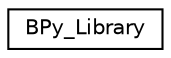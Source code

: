 digraph G
{
  edge [fontname="Helvetica",fontsize="10",labelfontname="Helvetica",labelfontsize="10"];
  node [fontname="Helvetica",fontsize="10",shape=record];
  rankdir=LR;
  Node1 [label="BPy_Library",height=0.2,width=0.4,color="black", fillcolor="white", style="filled",URL="$d2/dde/structBPy__Library.html"];
}
